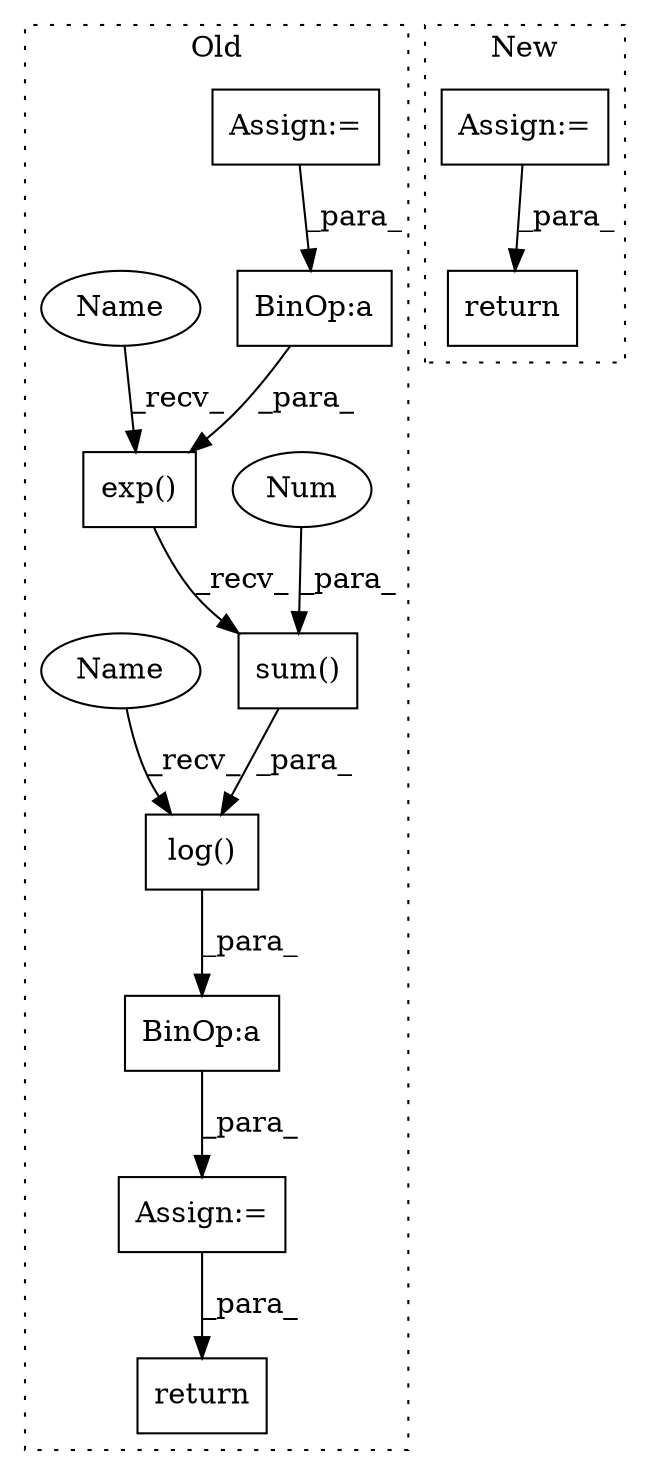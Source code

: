 digraph G {
subgraph cluster0 {
1 [label="exp()" a="75" s="8075,8090" l="8,1" shape="box"];
3 [label="return" a="93" s="8223" l="7" shape="box"];
4 [label="BinOp:a" a="82" s="8169" l="3" shape="box"];
6 [label="BinOp:a" a="82" s="8008" l="3" shape="box"];
7 [label="log()" a="75" s="8153,8168" l="8,1" shape="box"];
8 [label="Assign:=" a="68" s="8148" l="3" shape="box"];
9 [label="sum()" a="75" s="8106,8124" l="16,16" shape="box"];
10 [label="Num" a="76" s="8122" l="2" shape="ellipse"];
11 [label="Assign:=" a="68" s="7805" l="3" shape="box"];
12 [label="Name" a="87" s="8075" l="3" shape="ellipse"];
13 [label="Name" a="87" s="8153" l="3" shape="ellipse"];
label = "Old";
style="dotted";
}
subgraph cluster1 {
2 [label="return" a="93" s="8130" l="7" shape="box"];
5 [label="Assign:=" a="68" s="7851" l="3" shape="box"];
label = "New";
style="dotted";
}
1 -> 9 [label="_recv_"];
4 -> 8 [label="_para_"];
5 -> 2 [label="_para_"];
6 -> 1 [label="_para_"];
7 -> 4 [label="_para_"];
8 -> 3 [label="_para_"];
9 -> 7 [label="_para_"];
10 -> 9 [label="_para_"];
11 -> 6 [label="_para_"];
12 -> 1 [label="_recv_"];
13 -> 7 [label="_recv_"];
}